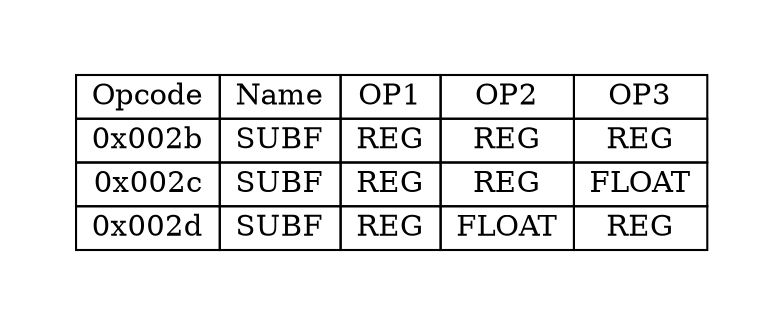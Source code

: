 digraph{
graph [pad="0.5", nodesep="0.5", ranksep="2" ]
node[shape=plain]
Foo [label=<
<table border="0" cellborder="1" cellspacing="0">
<tr><td> Opcode </td> <td> Name </td> <td> OP1 </td><td> OP2 </td><td> OP3 </td> </tr>
<tr><td> 0x002b </td><td> SUBF </td><td> REG </td><td> REG </td><td> REG </td> </tr>
<tr><td> 0x002c </td><td> SUBF </td><td> REG </td><td> REG </td><td> FLOAT </td> </tr>
<tr><td> 0x002d </td><td> SUBF </td><td> REG </td><td> FLOAT </td><td> REG </td> </tr>
</table>>];
}
